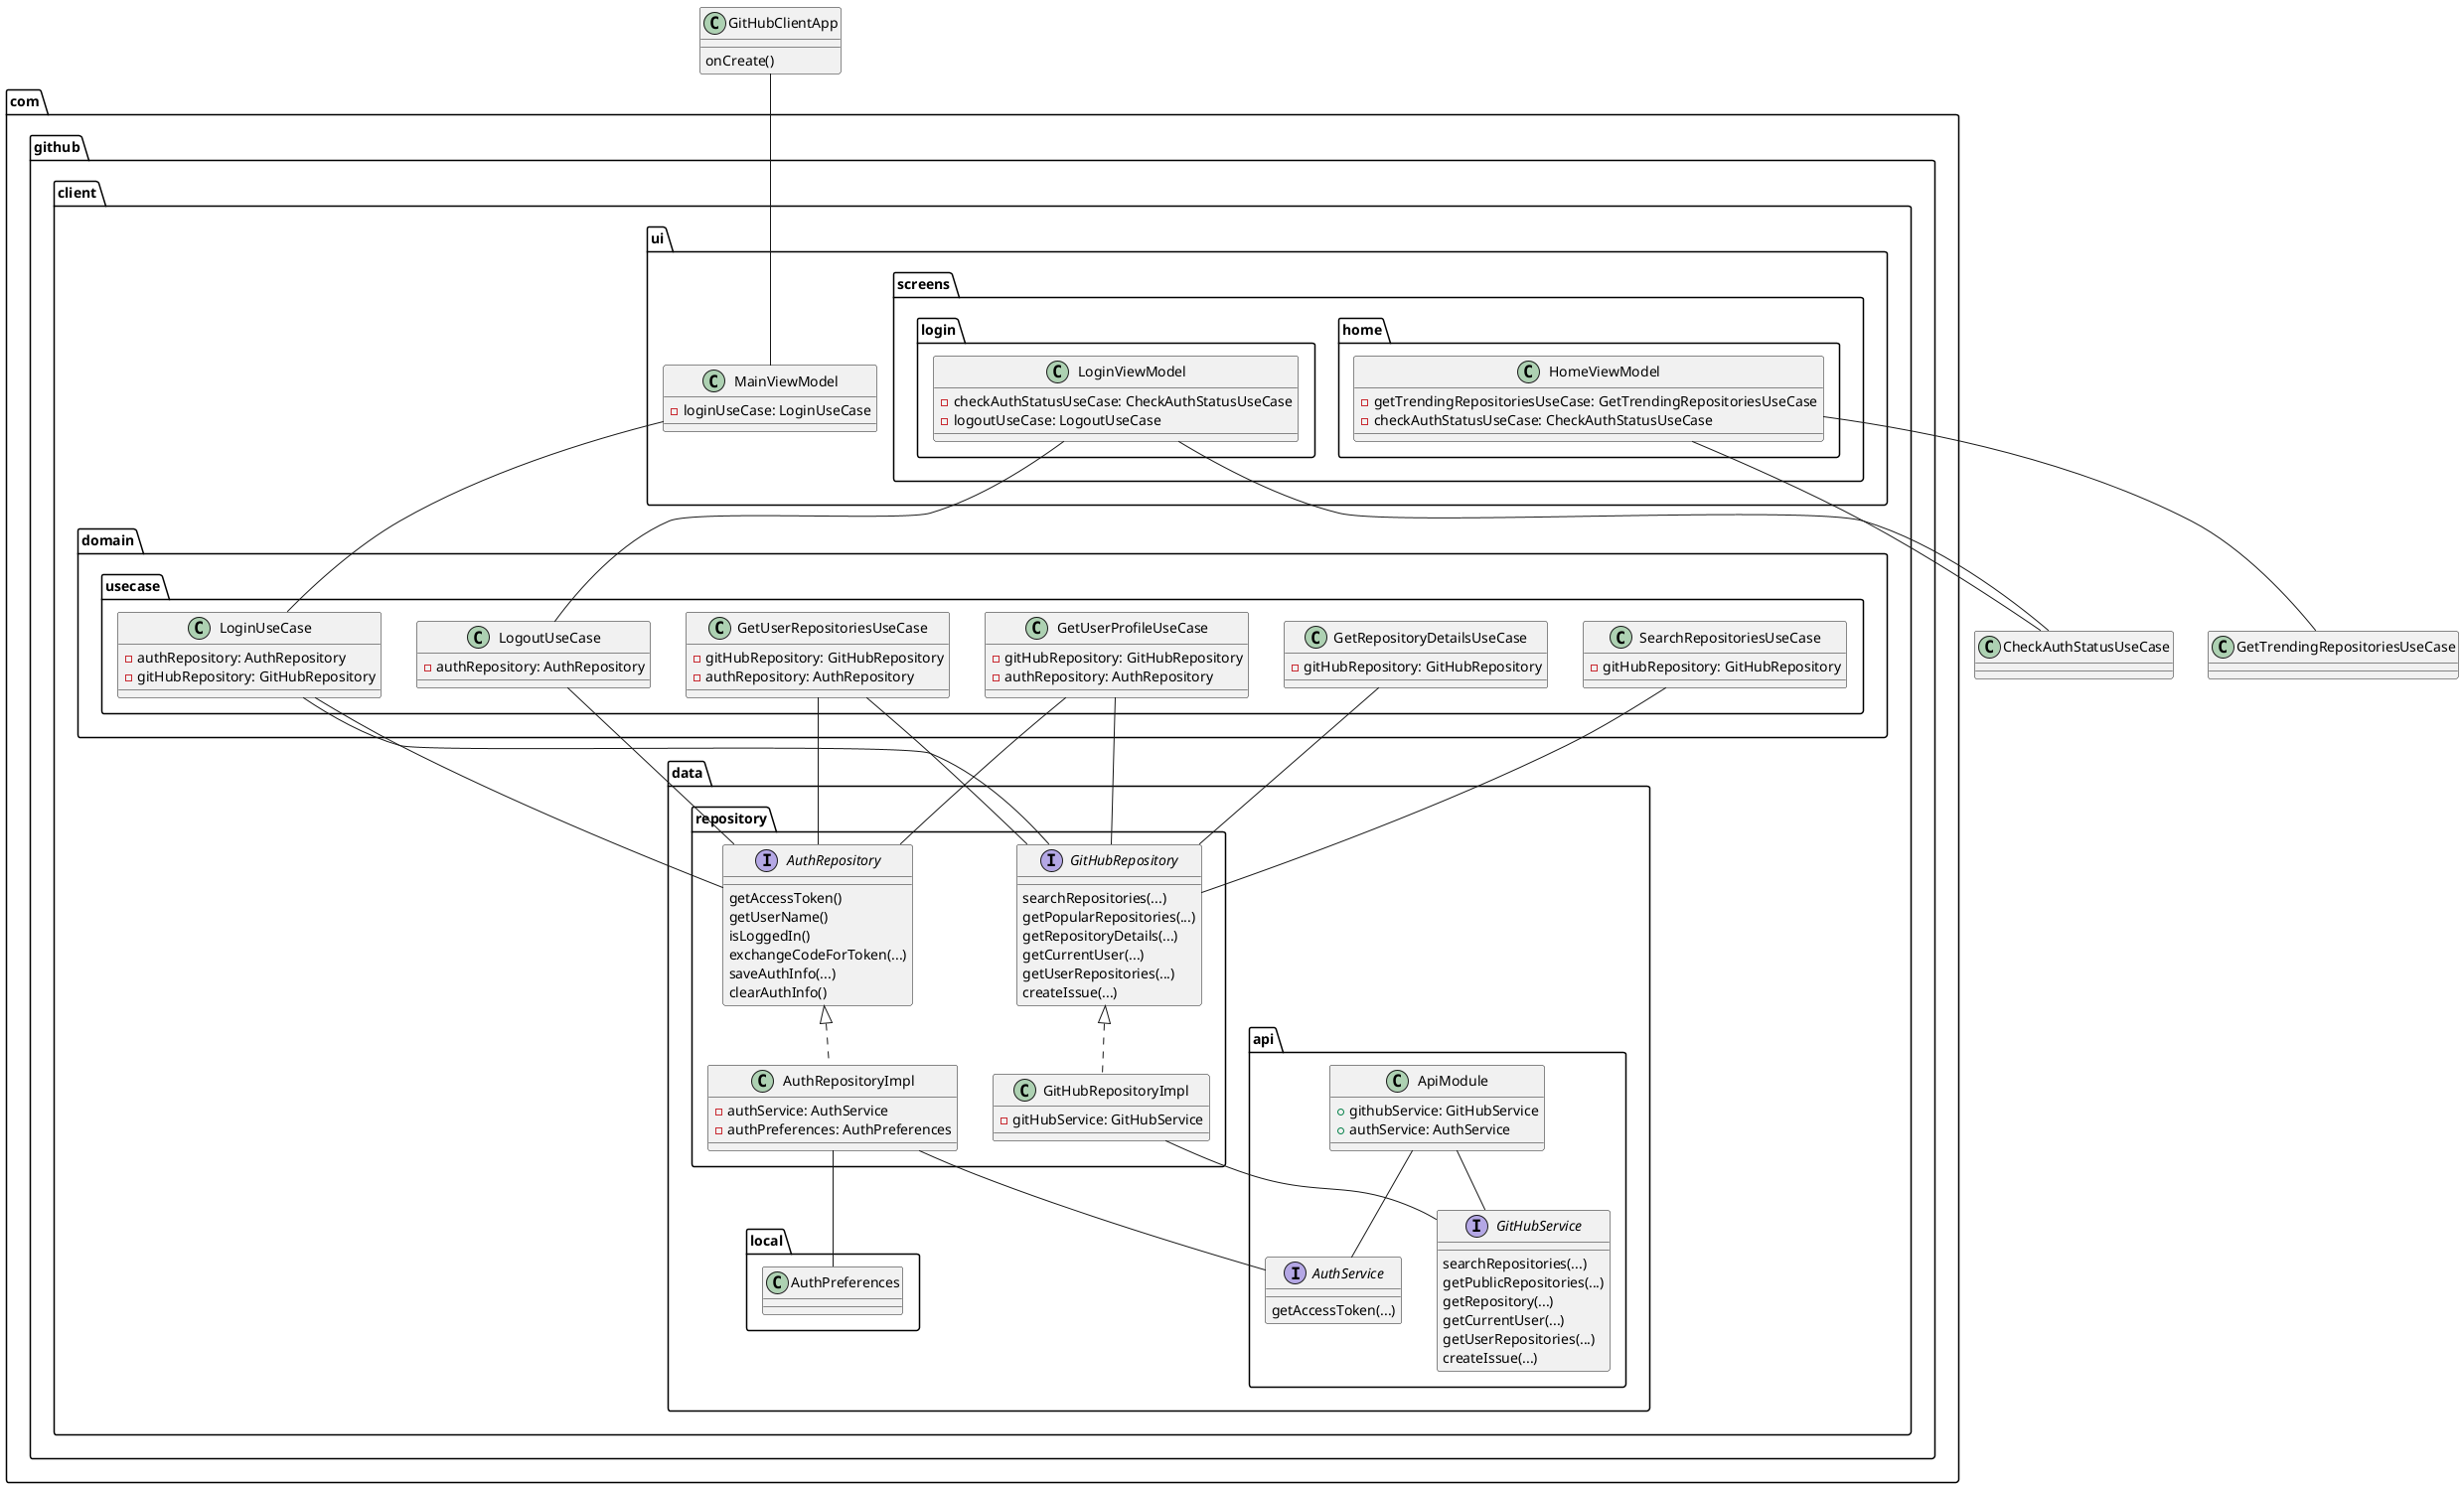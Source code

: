 @startuml
class GitHubClientApp {
    onCreate()
}

package com.github.client.data.api {
    interface GitHubService {
        searchRepositories(...)
        getPublicRepositories(...)
        getRepository(...)
        getCurrentUser(...)
        getUserRepositories(...)
        createIssue(...)
    }

    interface AuthService {
        getAccessToken(...)
    }
    class ApiModule {
        +githubService: GitHubService
        +authService: AuthService
    }
}

package com.github.client.data.repository {
    interface GitHubRepository {
        searchRepositories(...)
        getPopularRepositories(...)
        getRepositoryDetails(...)
        getCurrentUser(...)
        getUserRepositories(...)
        createIssue(...)
    }

    interface AuthRepository {
        getAccessToken()
        getUserName()
        isLoggedIn()
        exchangeCodeForToken(...)
        saveAuthInfo(...)
        clearAuthInfo()
    }

    class GitHubRepositoryImpl implements GitHubRepository {
        -gitHubService: GitHubService
    }

    class AuthRepositoryImpl implements AuthRepository {
        -authService: AuthService
        -authPreferences: AuthPreferences
    }
}

package com.github.client.domain.usecase {
    class SearchRepositoriesUseCase {
        -gitHubRepository: GitHubRepository
    }
    class GetRepositoryDetailsUseCase {
        -gitHubRepository: GitHubRepository
    }
    class GetUserProfileUseCase {
        -gitHubRepository: GitHubRepository
        -authRepository: AuthRepository
    }
    class GetUserRepositoriesUseCase {
        -gitHubRepository: GitHubRepository
        -authRepository: AuthRepository
    }

    class LoginUseCase {
        -authRepository: AuthRepository
        -gitHubRepository: GitHubRepository
    }

    class LogoutUseCase {
      -authRepository: AuthRepository
    }
}

package com.github.client.ui {
    class MainViewModel {
        -loginUseCase: LoginUseCase
    }
}

package com.github.client.ui.screens.home {
    class HomeViewModel {
        -getTrendingRepositoriesUseCase: GetTrendingRepositoriesUseCase
        -checkAuthStatusUseCase: CheckAuthStatusUseCase
    }
}
package com.github.client.ui.screens.login {
    class LoginViewModel {
        -checkAuthStatusUseCase: CheckAuthStatusUseCase
        -logoutUseCase: LogoutUseCase
    }
}

package com.github.client.data.local {
    class AuthPreferences {
    }
}

ApiModule -- GitHubService
ApiModule -- AuthService

GitHubRepositoryImpl -- GitHubService
AuthRepositoryImpl -- AuthService
AuthRepositoryImpl -- AuthPreferences

SearchRepositoriesUseCase -- GitHubRepository
GetRepositoryDetailsUseCase -- GitHubRepository
GetUserProfileUseCase -- GitHubRepository
GetUserProfileUseCase -- AuthRepository
GetUserRepositoriesUseCase -- GitHubRepository
GetUserRepositoriesUseCase -- AuthRepository

LoginUseCase -- AuthRepository
LoginUseCase -- GitHubRepository
LogoutUseCase -- AuthRepository

MainViewModel -- LoginUseCase

HomeViewModel -- GetTrendingRepositoriesUseCase
HomeViewModel -- CheckAuthStatusUseCase
LoginViewModel -- CheckAuthStatusUseCase
LoginViewModel -- LogoutUseCase

GitHubClientApp -- MainViewModel
@enduml